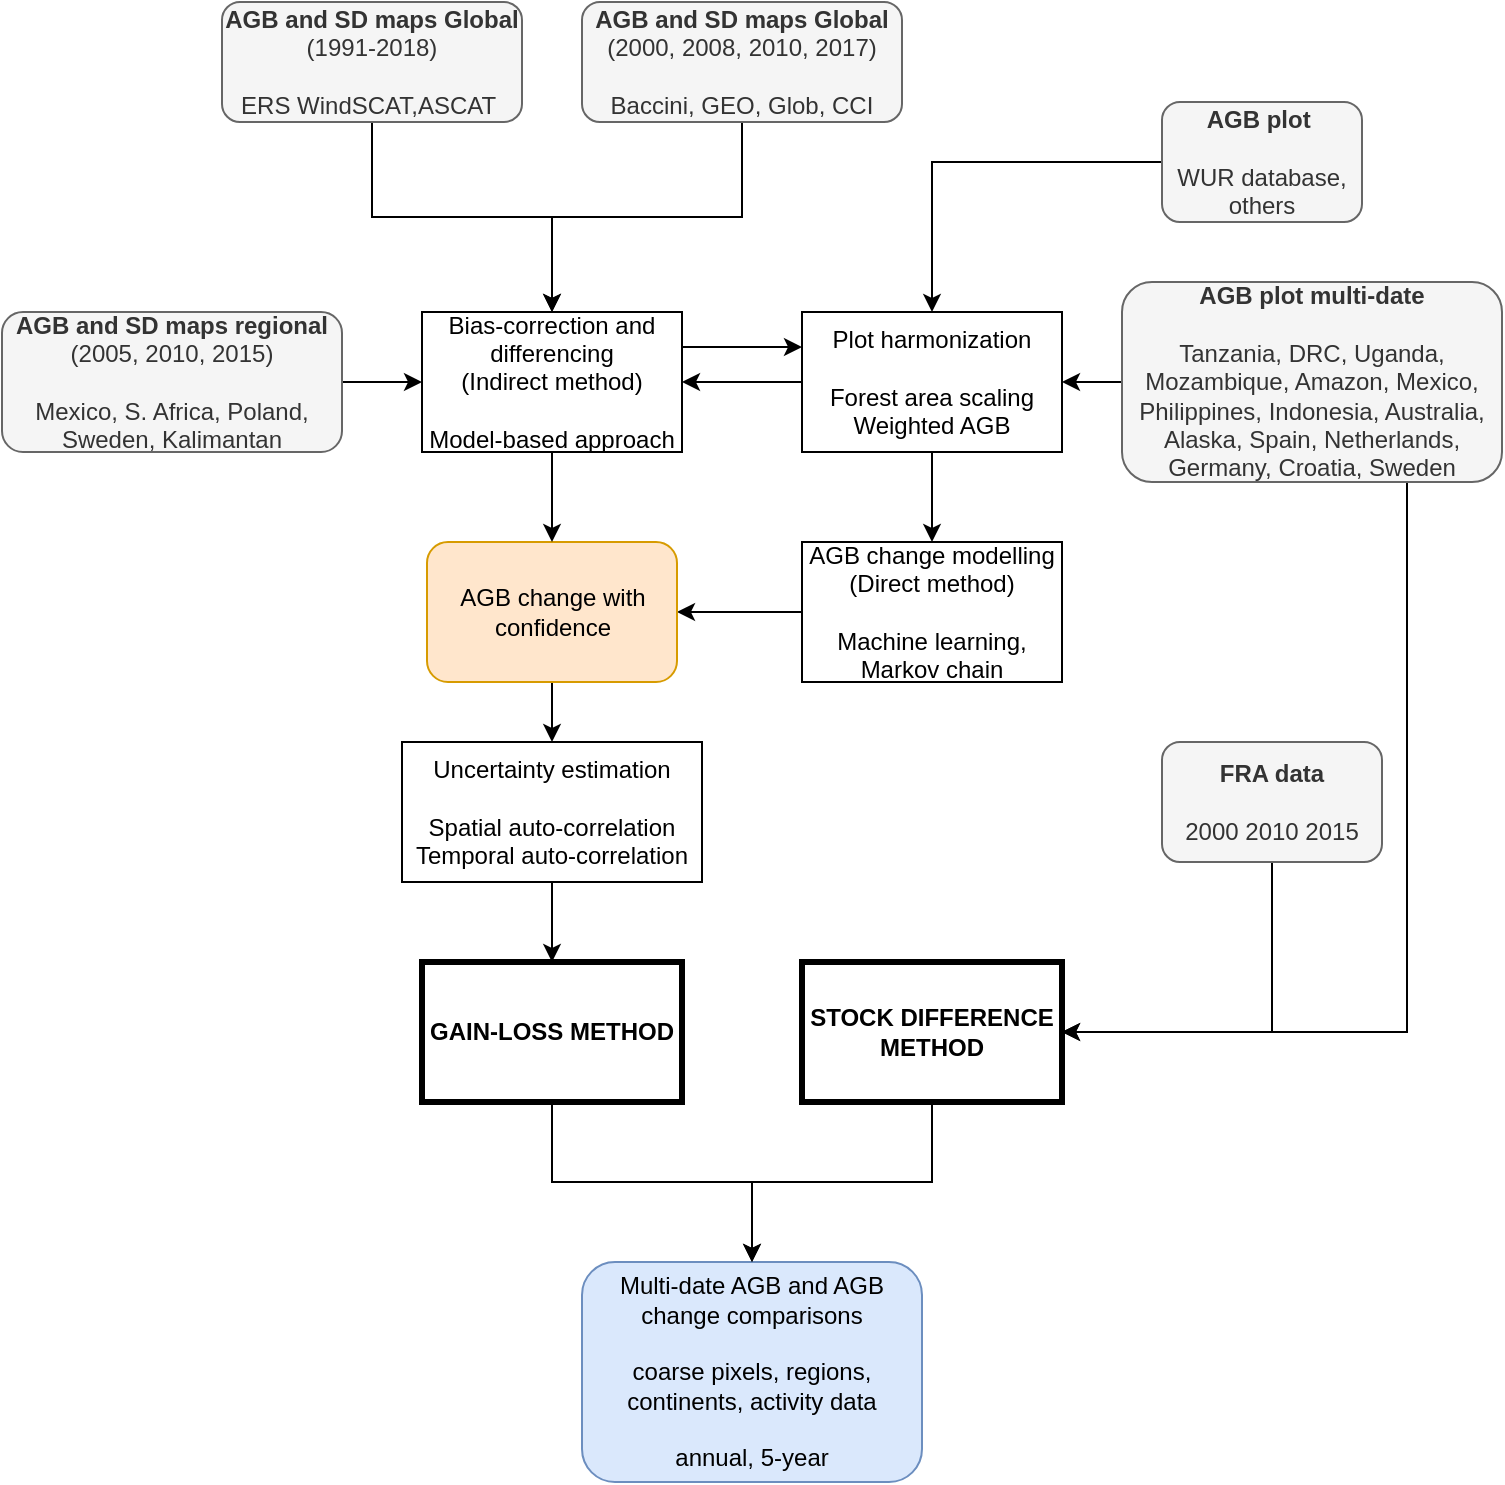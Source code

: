 <mxfile version="13.4.0" type="github">
  <diagram id="UiZ92aOFfSZIfiMHlA4H" name="Page-1">
    <mxGraphModel dx="1038" dy="568" grid="1" gridSize="10" guides="1" tooltips="1" connect="1" arrows="1" fold="1" page="1" pageScale="1" pageWidth="850" pageHeight="1100" math="0" shadow="0">
      <root>
        <mxCell id="0" />
        <mxCell id="1" parent="0" />
        <mxCell id="YI0aZgSimd2LB83yqrj3-54" style="edgeStyle=orthogonalEdgeStyle;rounded=0;orthogonalLoop=1;jettySize=auto;html=1;exitX=0;exitY=0.5;exitDx=0;exitDy=0;entryX=1;entryY=0.5;entryDx=0;entryDy=0;fontColor=#D5E8D4;" parent="1" source="dIMfR6t1zzbhHHMH2o8x-1" target="YI0aZgSimd2LB83yqrj3-37" edge="1">
          <mxGeometry relative="1" as="geometry" />
        </mxCell>
        <mxCell id="dIMfR6t1zzbhHHMH2o8x-1" value="AGB change modelling&lt;br&gt;(Direct method)&lt;br&gt;&lt;br&gt;Machine learning, Markov chain" style="rounded=0;whiteSpace=wrap;html=1;" parent="1" vertex="1">
          <mxGeometry x="480" y="330" width="130" height="70" as="geometry" />
        </mxCell>
        <mxCell id="YI0aZgSimd2LB83yqrj3-23" style="edgeStyle=orthogonalEdgeStyle;rounded=0;orthogonalLoop=1;jettySize=auto;html=1;exitX=0.5;exitY=1;exitDx=0;exitDy=0;entryX=0.5;entryY=0;entryDx=0;entryDy=0;" parent="1" source="dIMfR6t1zzbhHHMH2o8x-3" target="YI0aZgSimd2LB83yqrj3-3" edge="1">
          <mxGeometry relative="1" as="geometry" />
        </mxCell>
        <mxCell id="dIMfR6t1zzbhHHMH2o8x-3" value="&lt;b&gt;AGB and SD maps Global&lt;/b&gt; &lt;br&gt;(1991-2018)&lt;br&gt;&lt;br&gt;ERS WindSCAT,ASCAT&amp;nbsp;" style="rounded=1;whiteSpace=wrap;html=1;fillColor=#f5f5f5;strokeColor=#666666;fontColor=#333333;" parent="1" vertex="1">
          <mxGeometry x="190" y="60" width="150" height="60" as="geometry" />
        </mxCell>
        <mxCell id="YI0aZgSimd2LB83yqrj3-25" style="edgeStyle=orthogonalEdgeStyle;rounded=0;orthogonalLoop=1;jettySize=auto;html=1;exitX=0.5;exitY=1;exitDx=0;exitDy=0;entryX=0.5;entryY=0;entryDx=0;entryDy=0;" parent="1" source="dIMfR6t1zzbhHHMH2o8x-4" target="YI0aZgSimd2LB83yqrj3-3" edge="1">
          <mxGeometry relative="1" as="geometry" />
        </mxCell>
        <mxCell id="dIMfR6t1zzbhHHMH2o8x-4" value="&lt;b&gt;AGB and SD maps Global &lt;br&gt;&lt;/b&gt;(2000, 2008, 2010, 2017)&lt;br&gt;&lt;br&gt;Baccini, GEO, Glob, CCI" style="rounded=1;whiteSpace=wrap;html=1;fillColor=#f5f5f5;strokeColor=#666666;fontColor=#333333;" parent="1" vertex="1">
          <mxGeometry x="370" y="60" width="160" height="60" as="geometry" />
        </mxCell>
        <mxCell id="YI0aZgSimd2LB83yqrj3-50" style="edgeStyle=orthogonalEdgeStyle;rounded=0;orthogonalLoop=1;jettySize=auto;html=1;exitX=1;exitY=0.5;exitDx=0;exitDy=0;entryX=0;entryY=0.5;entryDx=0;entryDy=0;fontColor=#D5E8D4;" parent="1" source="YI0aZgSimd2LB83yqrj3-1" target="YI0aZgSimd2LB83yqrj3-3" edge="1">
          <mxGeometry relative="1" as="geometry" />
        </mxCell>
        <mxCell id="YI0aZgSimd2LB83yqrj3-1" value="&lt;b&gt;AGB and SD maps regional&lt;/b&gt;&lt;br&gt;(2005, 2010, 2015)&lt;br&gt;&lt;br&gt;Mexico, S. Africa, Poland, Sweden, Kalimantan" style="rounded=1;whiteSpace=wrap;html=1;fillColor=#f5f5f5;strokeColor=#666666;fontColor=#333333;" parent="1" vertex="1">
          <mxGeometry x="80" y="215" width="170" height="70" as="geometry" />
        </mxCell>
        <mxCell id="YI0aZgSimd2LB83yqrj3-38" style="edgeStyle=orthogonalEdgeStyle;rounded=0;orthogonalLoop=1;jettySize=auto;html=1;exitX=1;exitY=0.25;exitDx=0;exitDy=0;entryX=0;entryY=0.25;entryDx=0;entryDy=0;" parent="1" source="YI0aZgSimd2LB83yqrj3-3" target="YI0aZgSimd2LB83yqrj3-15" edge="1">
          <mxGeometry relative="1" as="geometry" />
        </mxCell>
        <mxCell id="YI0aZgSimd2LB83yqrj3-3" value="Bias-correction and differencing &lt;br&gt;(Indirect method)&lt;br&gt;&lt;br&gt;Model-based approach" style="rounded=0;whiteSpace=wrap;html=1;" parent="1" vertex="1">
          <mxGeometry x="290" y="215" width="130" height="70" as="geometry" />
        </mxCell>
        <mxCell id="YI0aZgSimd2LB83yqrj3-16" style="edgeStyle=orthogonalEdgeStyle;rounded=0;orthogonalLoop=1;jettySize=auto;html=1;exitX=0;exitY=0.5;exitDx=0;exitDy=0;entryX=1;entryY=0.5;entryDx=0;entryDy=0;" parent="1" source="YI0aZgSimd2LB83yqrj3-6" target="YI0aZgSimd2LB83yqrj3-15" edge="1">
          <mxGeometry relative="1" as="geometry" />
        </mxCell>
        <mxCell id="YI0aZgSimd2LB83yqrj3-52" style="edgeStyle=orthogonalEdgeStyle;rounded=0;orthogonalLoop=1;jettySize=auto;html=1;exitX=0.75;exitY=1;exitDx=0;exitDy=0;entryX=1;entryY=0.5;entryDx=0;entryDy=0;fontColor=#D5E8D4;" parent="1" source="YI0aZgSimd2LB83yqrj3-6" target="YI0aZgSimd2LB83yqrj3-12" edge="1">
          <mxGeometry relative="1" as="geometry" />
        </mxCell>
        <mxCell id="YI0aZgSimd2LB83yqrj3-6" value="&lt;b&gt;AGB plot multi-date&lt;br&gt;&lt;/b&gt;&lt;br&gt;Tanzania, DRC, Uganda, Mozambique, Amazon, Mexico, Philippines, Indonesia, Australia, Alaska, Spain, Netherlands, Germany, Croatia, Sweden" style="rounded=1;whiteSpace=wrap;html=1;fillColor=#f5f5f5;strokeColor=#666666;fontColor=#333333;" parent="1" vertex="1">
          <mxGeometry x="640" y="200" width="190" height="100" as="geometry" />
        </mxCell>
        <mxCell id="YI0aZgSimd2LB83yqrj3-34" style="edgeStyle=orthogonalEdgeStyle;rounded=0;orthogonalLoop=1;jettySize=auto;html=1;exitX=0.5;exitY=1;exitDx=0;exitDy=0;entryX=1;entryY=0.5;entryDx=0;entryDy=0;" parent="1" source="YI0aZgSimd2LB83yqrj3-7" target="YI0aZgSimd2LB83yqrj3-12" edge="1">
          <mxGeometry relative="1" as="geometry" />
        </mxCell>
        <mxCell id="YI0aZgSimd2LB83yqrj3-7" value="&lt;b&gt;FRA data&lt;br&gt;&lt;/b&gt;&lt;br&gt;2000 2010 2015" style="rounded=1;whiteSpace=wrap;html=1;fillColor=#f5f5f5;strokeColor=#666666;fontColor=#333333;" parent="1" vertex="1">
          <mxGeometry x="660" y="430" width="110" height="60" as="geometry" />
        </mxCell>
        <mxCell id="YI0aZgSimd2LB83yqrj3-43" style="edgeStyle=orthogonalEdgeStyle;rounded=0;orthogonalLoop=1;jettySize=auto;html=1;exitX=0.5;exitY=1;exitDx=0;exitDy=0;entryX=0.5;entryY=0;entryDx=0;entryDy=0;" parent="1" source="YI0aZgSimd2LB83yqrj3-9" target="YI0aZgSimd2LB83yqrj3-11" edge="1">
          <mxGeometry relative="1" as="geometry" />
        </mxCell>
        <mxCell id="YI0aZgSimd2LB83yqrj3-9" value="Uncertainty estimation&lt;br&gt;&lt;br&gt;Spatial auto-correlation&lt;br&gt;Temporal auto-correlation" style="rounded=0;whiteSpace=wrap;html=1;" parent="1" vertex="1">
          <mxGeometry x="280" y="430" width="150" height="70" as="geometry" />
        </mxCell>
        <mxCell id="YI0aZgSimd2LB83yqrj3-10" value="Multi-date AGB and AGB change comparisons&lt;br&gt;&lt;br&gt;coarse pixels, regions, continents, activity data&lt;br&gt;&lt;br&gt;annual, 5-year" style="rounded=1;whiteSpace=wrap;html=1;fillColor=#dae8fc;strokeColor=#6c8ebf;" parent="1" vertex="1">
          <mxGeometry x="370" y="690" width="170" height="110" as="geometry" />
        </mxCell>
        <mxCell id="YI0aZgSimd2LB83yqrj3-32" style="edgeStyle=orthogonalEdgeStyle;rounded=0;orthogonalLoop=1;jettySize=auto;html=1;exitX=0.5;exitY=1;exitDx=0;exitDy=0;entryX=0.5;entryY=0;entryDx=0;entryDy=0;" parent="1" source="YI0aZgSimd2LB83yqrj3-11" target="YI0aZgSimd2LB83yqrj3-10" edge="1">
          <mxGeometry relative="1" as="geometry" />
        </mxCell>
        <mxCell id="YI0aZgSimd2LB83yqrj3-11" value="GAIN-LOSS METHOD" style="rounded=0;whiteSpace=wrap;html=1;fontStyle=1;strokeWidth=3;" parent="1" vertex="1">
          <mxGeometry x="290" y="540" width="130" height="70" as="geometry" />
        </mxCell>
        <mxCell id="YI0aZgSimd2LB83yqrj3-33" style="edgeStyle=orthogonalEdgeStyle;rounded=0;orthogonalLoop=1;jettySize=auto;html=1;exitX=0.5;exitY=1;exitDx=0;exitDy=0;" parent="1" source="YI0aZgSimd2LB83yqrj3-12" target="YI0aZgSimd2LB83yqrj3-10" edge="1">
          <mxGeometry relative="1" as="geometry" />
        </mxCell>
        <mxCell id="YI0aZgSimd2LB83yqrj3-12" value="STOCK DIFFERENCE METHOD" style="rounded=0;whiteSpace=wrap;html=1;fontStyle=1;strokeWidth=3;" parent="1" vertex="1">
          <mxGeometry x="480" y="540" width="130" height="70" as="geometry" />
        </mxCell>
        <mxCell id="YI0aZgSimd2LB83yqrj3-22" style="edgeStyle=orthogonalEdgeStyle;rounded=0;orthogonalLoop=1;jettySize=auto;html=1;exitX=0;exitY=0.5;exitDx=0;exitDy=0;entryX=1;entryY=0.5;entryDx=0;entryDy=0;" parent="1" source="YI0aZgSimd2LB83yqrj3-15" target="YI0aZgSimd2LB83yqrj3-3" edge="1">
          <mxGeometry relative="1" as="geometry" />
        </mxCell>
        <mxCell id="YI0aZgSimd2LB83yqrj3-53" style="edgeStyle=orthogonalEdgeStyle;rounded=0;orthogonalLoop=1;jettySize=auto;html=1;exitX=0.5;exitY=1;exitDx=0;exitDy=0;entryX=0.5;entryY=0;entryDx=0;entryDy=0;fontColor=#D5E8D4;" parent="1" source="YI0aZgSimd2LB83yqrj3-15" target="dIMfR6t1zzbhHHMH2o8x-1" edge="1">
          <mxGeometry relative="1" as="geometry" />
        </mxCell>
        <mxCell id="YI0aZgSimd2LB83yqrj3-15" value="Plot harmonization&lt;br&gt;&lt;br&gt;Forest area scaling&lt;br&gt;Weighted AGB" style="rounded=0;whiteSpace=wrap;html=1;" parent="1" vertex="1">
          <mxGeometry x="480" y="215" width="130" height="70" as="geometry" />
        </mxCell>
        <mxCell id="YI0aZgSimd2LB83yqrj3-21" style="edgeStyle=orthogonalEdgeStyle;rounded=0;orthogonalLoop=1;jettySize=auto;html=1;exitX=0;exitY=0.5;exitDx=0;exitDy=0;entryX=0.5;entryY=0;entryDx=0;entryDy=0;" parent="1" source="YI0aZgSimd2LB83yqrj3-18" target="YI0aZgSimd2LB83yqrj3-15" edge="1">
          <mxGeometry relative="1" as="geometry" />
        </mxCell>
        <mxCell id="YI0aZgSimd2LB83yqrj3-18" value="&lt;b&gt;AGB plot&amp;nbsp;&lt;br&gt;&lt;/b&gt;&lt;br&gt;WUR database, others" style="rounded=1;whiteSpace=wrap;html=1;fillColor=#f5f5f5;strokeColor=#666666;fontColor=#333333;" parent="1" vertex="1">
          <mxGeometry x="660" y="110" width="100" height="60" as="geometry" />
        </mxCell>
        <mxCell id="YI0aZgSimd2LB83yqrj3-44" style="edgeStyle=orthogonalEdgeStyle;rounded=0;orthogonalLoop=1;jettySize=auto;html=1;exitX=0.5;exitY=1;exitDx=0;exitDy=0;entryX=0.5;entryY=0;entryDx=0;entryDy=0;" parent="1" source="YI0aZgSimd2LB83yqrj3-37" target="YI0aZgSimd2LB83yqrj3-9" edge="1">
          <mxGeometry relative="1" as="geometry" />
        </mxCell>
        <mxCell id="YI0aZgSimd2LB83yqrj3-37" value="AGB change with confidence" style="rounded=1;whiteSpace=wrap;html=1;fillColor=#ffe6cc;strokeColor=#d79b00;" parent="1" vertex="1">
          <mxGeometry x="292.5" y="330" width="125" height="70" as="geometry" />
        </mxCell>
        <mxCell id="YI0aZgSimd2LB83yqrj3-39" style="edgeStyle=orthogonalEdgeStyle;rounded=0;orthogonalLoop=1;jettySize=auto;html=1;exitX=0.5;exitY=1;exitDx=0;exitDy=0;entryX=0.5;entryY=0;entryDx=0;entryDy=0;" parent="1" source="YI0aZgSimd2LB83yqrj3-3" target="YI0aZgSimd2LB83yqrj3-37" edge="1">
          <mxGeometry relative="1" as="geometry">
            <mxPoint x="355" y="285" as="sourcePoint" />
            <mxPoint x="355" y="420" as="targetPoint" />
          </mxGeometry>
        </mxCell>
      </root>
    </mxGraphModel>
  </diagram>
</mxfile>

